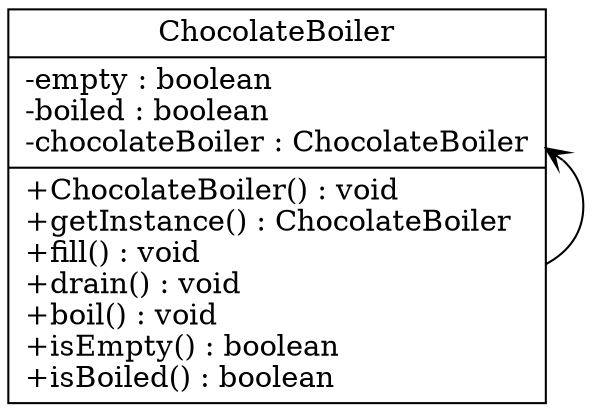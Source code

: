 digraph G{
 rankdir=BT;
ChocolateBoiler [shape="record"
label="{ChocolateBoiler|-empty : boolean\l
-boiled : boolean\l
-chocolateBoiler : ChocolateBoiler\l
|+ChocolateBoiler() : void\l
+getInstance() : ChocolateBoiler\l
+fill() : void\l
+drain() : void\l
+boil() : void\l
+isEmpty() : boolean\l
+isBoiled() : boolean\l
}"
];
ChocolateBoiler -> ChocolateBoiler[arrowhead="ovee", style="solid"];
}